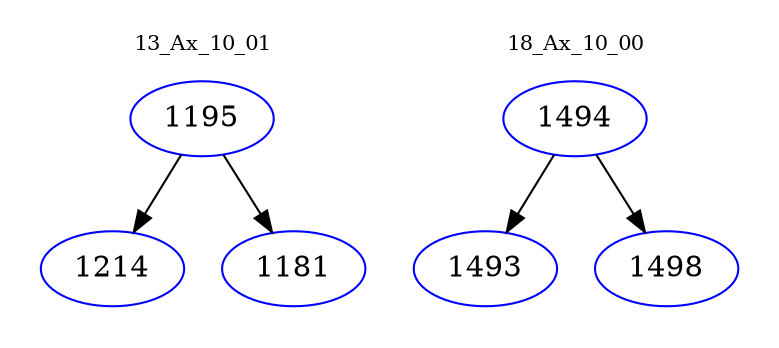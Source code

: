 digraph{
subgraph cluster_0 {
color = white
label = "13_Ax_10_01";
fontsize=10;
T0_1195 [label="1195", color="blue"]
T0_1195 -> T0_1214 [color="black"]
T0_1214 [label="1214", color="blue"]
T0_1195 -> T0_1181 [color="black"]
T0_1181 [label="1181", color="blue"]
}
subgraph cluster_1 {
color = white
label = "18_Ax_10_00";
fontsize=10;
T1_1494 [label="1494", color="blue"]
T1_1494 -> T1_1493 [color="black"]
T1_1493 [label="1493", color="blue"]
T1_1494 -> T1_1498 [color="black"]
T1_1498 [label="1498", color="blue"]
}
}

